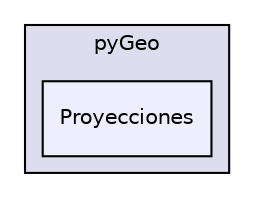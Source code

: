 digraph "/home/toni/Dropbox/pyGeo/Proyecciones" {
  compound=true
  node [ fontsize="10", fontname="Helvetica"];
  edge [ labelfontsize="10", labelfontname="Helvetica"];
  subgraph clusterdir_e2627865121f9a1fcbd3858eeb7187ed {
    graph [ bgcolor="#ddddee", pencolor="black", label="pyGeo" fontname="Helvetica", fontsize="10", URL="dir_e2627865121f9a1fcbd3858eeb7187ed.html"]
  dir_c768a26906ed4ea409acba666cb16bfa [shape=box, label="Proyecciones", style="filled", fillcolor="#eeeeff", pencolor="black", URL="dir_c768a26906ed4ea409acba666cb16bfa.html"];
  }
}
